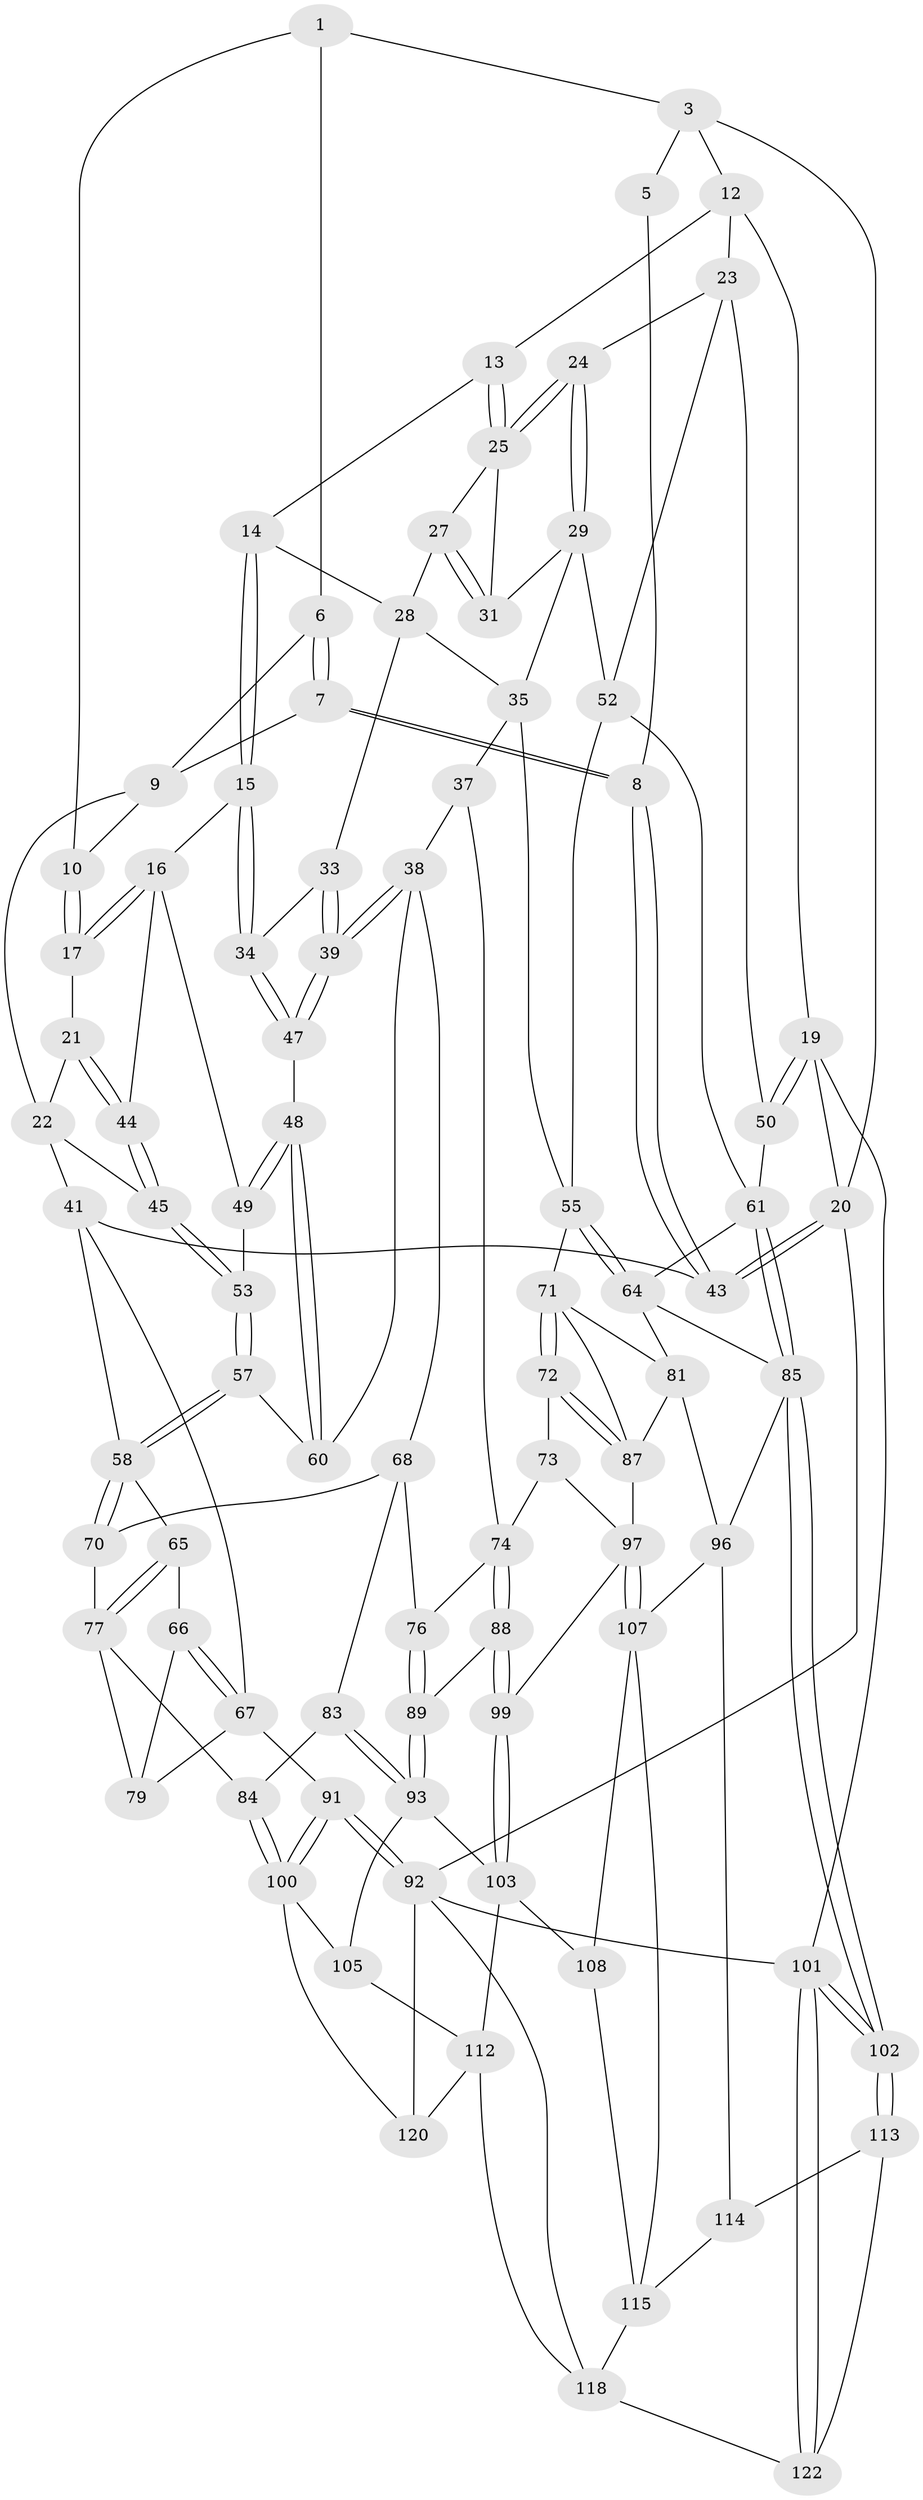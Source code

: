 // Generated by graph-tools (version 1.1) at 2025/24/03/03/25 07:24:39]
// undirected, 86 vertices, 193 edges
graph export_dot {
graph [start="1"]
  node [color=gray90,style=filled];
  1 [pos="+0.08374543466807875+0.03082476509973272",super="+2"];
  3 [pos="+0.30712771604112143+0",super="+4"];
  5 [pos="+0.07941081792271071+0.03123623239044394"];
  6 [pos="+0.09672759679755846+0.08153680978822996"];
  7 [pos="+0+0.14190799076885918"];
  8 [pos="+0+0.14235631184922387"];
  9 [pos="+0.13266982534634178+0.08638117497698777",super="+11"];
  10 [pos="+0.2728667686401435+0.005808425304798792"];
  12 [pos="+0.6943886612982104+0",super="+18"];
  13 [pos="+0.6917982164354375+0"];
  14 [pos="+0.47395948408389477+0.14243743737715456"];
  15 [pos="+0.370589424278679+0.18010801165674645"];
  16 [pos="+0.35704981822093496+0.17750093636983733",super="+46"];
  17 [pos="+0.2906073367735173+0.1061408047081628"];
  19 [pos="+1+0"];
  20 [pos="+0+0"];
  21 [pos="+0.18743121404945925+0.1975110074449655"];
  22 [pos="+0.1598845662093507+0.20098256115054144",super="+40"];
  23 [pos="+0.8915978366703657+0.22310998531425213",super="+51"];
  24 [pos="+0.8064287384552915+0.20239519633772066"];
  25 [pos="+0.7160415180085558+0.03771036519719334",super="+26"];
  27 [pos="+0.5743853501399765+0.2090497207954636"];
  28 [pos="+0.539566135592627+0.21249969747760075",super="+32"];
  29 [pos="+0.7597878792916926+0.29964830604222187",super="+30"];
  31 [pos="+0.6301467928679836+0.30992829481725775"];
  33 [pos="+0.5264345171018195+0.23148804449866325"];
  34 [pos="+0.440956888864364+0.2619495661294924"];
  35 [pos="+0.6308424063524727+0.39636676419067707",super="+36"];
  37 [pos="+0.5736377775753244+0.40952114670542944"];
  38 [pos="+0.5665081678651868+0.40789482859369813",super="+63"];
  39 [pos="+0.48343418798914584+0.3632722362552695"];
  41 [pos="+0+0.34873190968022344",super="+42"];
  43 [pos="+0+0.17986161998228778"];
  44 [pos="+0.218806674321034+0.2942931238722269"];
  45 [pos="+0.21529448020575764+0.343678349998796"];
  47 [pos="+0.4677113992079033+0.35700956080955515"];
  48 [pos="+0.3959129247816236+0.3769829317742757"];
  49 [pos="+0.3301587143145968+0.3122924949546125"];
  50 [pos="+1+0.33272097952796426"];
  52 [pos="+0.834436255526761+0.3773290162132698",super="+54"];
  53 [pos="+0.22979997369622207+0.3599295090799449"];
  55 [pos="+0.7882639144428266+0.45920003283122884",super="+56"];
  57 [pos="+0.24012668113219987+0.4366750815560649"];
  58 [pos="+0.2264577501273+0.4796317389033661",super="+59"];
  60 [pos="+0.37956524824321536+0.4026120512744355"];
  61 [pos="+1+0.45927295825773784",super="+62"];
  64 [pos="+0.8868659741297537+0.5175832587222267",super="+80"];
  65 [pos="+0.08607053749272345+0.5235094892001244"];
  66 [pos="+0.07152484038798045+0.5481375028672935"];
  67 [pos="+0+0.44309088019546583",super="+90"];
  68 [pos="+0.37940053507301663+0.5459034440873161",super="+69"];
  70 [pos="+0.22813715532254425+0.48511556133646455"];
  71 [pos="+0.7076106617895781+0.4938767560094702",super="+82"];
  72 [pos="+0.6027485298049715+0.5987128670338604"];
  73 [pos="+0.5742515138257969+0.6053668173635427"];
  74 [pos="+0.5604439705775902+0.6040185165405135",super="+75"];
  76 [pos="+0.4258597640015573+0.5606891002355598"];
  77 [pos="+0.15553474931619896+0.5492998099929058",super="+78"];
  79 [pos="+0.08519276123920022+0.6119944228949319"];
  81 [pos="+0.8338346848468675+0.5838459315295169",super="+94"];
  83 [pos="+0.3018820715329182+0.6255114975611078"];
  84 [pos="+0.13302472742129084+0.6507025015120599"];
  85 [pos="+1+0.7163096970272133",super="+86"];
  87 [pos="+0.7064807134600023+0.6305183977795776",super="+95"];
  88 [pos="+0.5242320872652589+0.639973408279402"];
  89 [pos="+0.4980678561141684+0.6249600711075581"];
  91 [pos="+0+0.7570154340560278"];
  92 [pos="+0+1",super="+124"];
  93 [pos="+0.31581995400084184+0.6725808218231158",super="+104"];
  96 [pos="+0.9092389899797161+0.7288237753307817",super="+110"];
  97 [pos="+0.7272984342605003+0.7211789396675722",super="+98"];
  99 [pos="+0.5157037292818661+0.7229659610392324"];
  100 [pos="+0.1083758870039012+0.8135291581076336",super="+106"];
  101 [pos="+1+1"];
  102 [pos="+1+0.9174188591809253"];
  103 [pos="+0.509557403501876+0.7331345178014329",super="+109"];
  105 [pos="+0.29115752435653863+0.7643733499968187"];
  107 [pos="+0.7218777436696657+0.763192082517966",super="+111"];
  108 [pos="+0.519444646408031+0.802370449238504"];
  112 [pos="+0.47414673847265854+0.8404775296476867",super="+119"];
  113 [pos="+0.8909315711439011+0.8952855272997761",super="+121"];
  114 [pos="+0.874455132901394+0.8850911827729413",super="+117"];
  115 [pos="+0.7050027914675908+0.8804501121358976",super="+116"];
  118 [pos="+0.5333296340997717+1",super="+123"];
  120 [pos="+0.20523350903053003+0.9175034370259786"];
  122 [pos="+0.8619254696746776+1"];
  1 -- 6;
  1 -- 10;
  1 -- 3;
  3 -- 12;
  3 -- 20;
  3 -- 5;
  5 -- 8;
  6 -- 7;
  6 -- 7;
  6 -- 9;
  7 -- 8;
  7 -- 8;
  7 -- 9;
  8 -- 43;
  8 -- 43;
  9 -- 10;
  9 -- 22;
  10 -- 17;
  10 -- 17;
  12 -- 13;
  12 -- 19;
  12 -- 23;
  13 -- 14;
  13 -- 25;
  13 -- 25;
  14 -- 15;
  14 -- 15;
  14 -- 28;
  15 -- 16;
  15 -- 34;
  15 -- 34;
  16 -- 17;
  16 -- 17;
  16 -- 49;
  16 -- 44;
  17 -- 21;
  19 -- 20;
  19 -- 50;
  19 -- 50;
  19 -- 101;
  20 -- 43;
  20 -- 43;
  20 -- 92;
  21 -- 22;
  21 -- 44;
  21 -- 44;
  22 -- 41;
  22 -- 45;
  23 -- 24;
  23 -- 50;
  23 -- 52;
  24 -- 25;
  24 -- 25;
  24 -- 29;
  24 -- 29;
  25 -- 27;
  25 -- 31;
  27 -- 28;
  27 -- 31;
  27 -- 31;
  28 -- 33;
  28 -- 35;
  29 -- 52;
  29 -- 35;
  29 -- 31;
  33 -- 34;
  33 -- 39;
  33 -- 39;
  34 -- 47;
  34 -- 47;
  35 -- 55;
  35 -- 37;
  37 -- 38;
  37 -- 74;
  38 -- 39;
  38 -- 39;
  38 -- 60;
  38 -- 68;
  39 -- 47;
  39 -- 47;
  41 -- 58;
  41 -- 67;
  41 -- 43;
  44 -- 45;
  44 -- 45;
  45 -- 53;
  45 -- 53;
  47 -- 48;
  48 -- 49;
  48 -- 49;
  48 -- 60;
  48 -- 60;
  49 -- 53;
  50 -- 61;
  52 -- 61;
  52 -- 55;
  53 -- 57;
  53 -- 57;
  55 -- 64;
  55 -- 64;
  55 -- 71;
  57 -- 58;
  57 -- 58;
  57 -- 60;
  58 -- 70;
  58 -- 70;
  58 -- 65;
  61 -- 85;
  61 -- 85;
  61 -- 64;
  64 -- 81;
  64 -- 85;
  65 -- 66;
  65 -- 77;
  65 -- 77;
  66 -- 67;
  66 -- 67;
  66 -- 79;
  67 -- 91;
  67 -- 79;
  68 -- 76;
  68 -- 83;
  68 -- 70;
  70 -- 77;
  71 -- 72;
  71 -- 72;
  71 -- 81;
  71 -- 87;
  72 -- 73;
  72 -- 87;
  72 -- 87;
  73 -- 74;
  73 -- 97;
  74 -- 88;
  74 -- 88;
  74 -- 76;
  76 -- 89;
  76 -- 89;
  77 -- 84;
  77 -- 79;
  81 -- 96;
  81 -- 87;
  83 -- 84;
  83 -- 93;
  83 -- 93;
  84 -- 100;
  84 -- 100;
  85 -- 102;
  85 -- 102;
  85 -- 96;
  87 -- 97;
  88 -- 89;
  88 -- 99;
  88 -- 99;
  89 -- 93;
  89 -- 93;
  91 -- 92;
  91 -- 92;
  91 -- 100;
  91 -- 100;
  92 -- 101;
  92 -- 120;
  92 -- 118;
  93 -- 105;
  93 -- 103;
  96 -- 114;
  96 -- 107;
  97 -- 107;
  97 -- 107;
  97 -- 99;
  99 -- 103;
  99 -- 103;
  100 -- 120;
  100 -- 105;
  101 -- 102;
  101 -- 102;
  101 -- 122;
  101 -- 122;
  102 -- 113;
  102 -- 113;
  103 -- 112;
  103 -- 108;
  105 -- 112;
  107 -- 108;
  107 -- 115;
  108 -- 115;
  112 -- 120;
  112 -- 118;
  113 -- 114 [weight=2];
  113 -- 122;
  114 -- 115;
  115 -- 118;
  118 -- 122;
}
